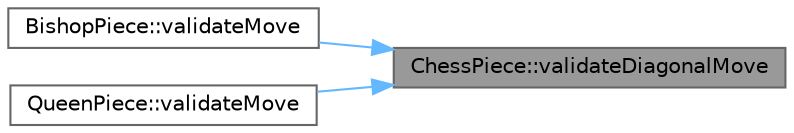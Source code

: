 digraph "ChessPiece::validateDiagonalMove"
{
 // LATEX_PDF_SIZE
  bgcolor="transparent";
  edge [fontname=Helvetica,fontsize=10,labelfontname=Helvetica,labelfontsize=10];
  node [fontname=Helvetica,fontsize=10,shape=box,height=0.2,width=0.4];
  rankdir="RL";
  Node1 [id="Node000001",label="ChessPiece::validateDiagonalMove",height=0.2,width=0.4,color="gray40", fillcolor="grey60", style="filled", fontcolor="black",tooltip="Validates a diagonal move for the chess piece."];
  Node1 -> Node2 [id="edge1_Node000001_Node000002",dir="back",color="steelblue1",style="solid",tooltip=" "];
  Node2 [id="Node000002",label="BishopPiece::validateMove",height=0.2,width=0.4,color="grey40", fillcolor="white", style="filled",URL="$class_bishop_piece.html#a20dc649553a32eebcf5123e28975acd6",tooltip="Validates the move of the bishop piece to the specified position."];
  Node1 -> Node3 [id="edge2_Node000001_Node000003",dir="back",color="steelblue1",style="solid",tooltip=" "];
  Node3 [id="Node000003",label="QueenPiece::validateMove",height=0.2,width=0.4,color="grey40", fillcolor="white", style="filled",URL="$class_queen_piece.html#a534ecb3f70bd9430220c4a0b1c76fa04",tooltip="Validates the move of the queen piece to the specified position."];
}

